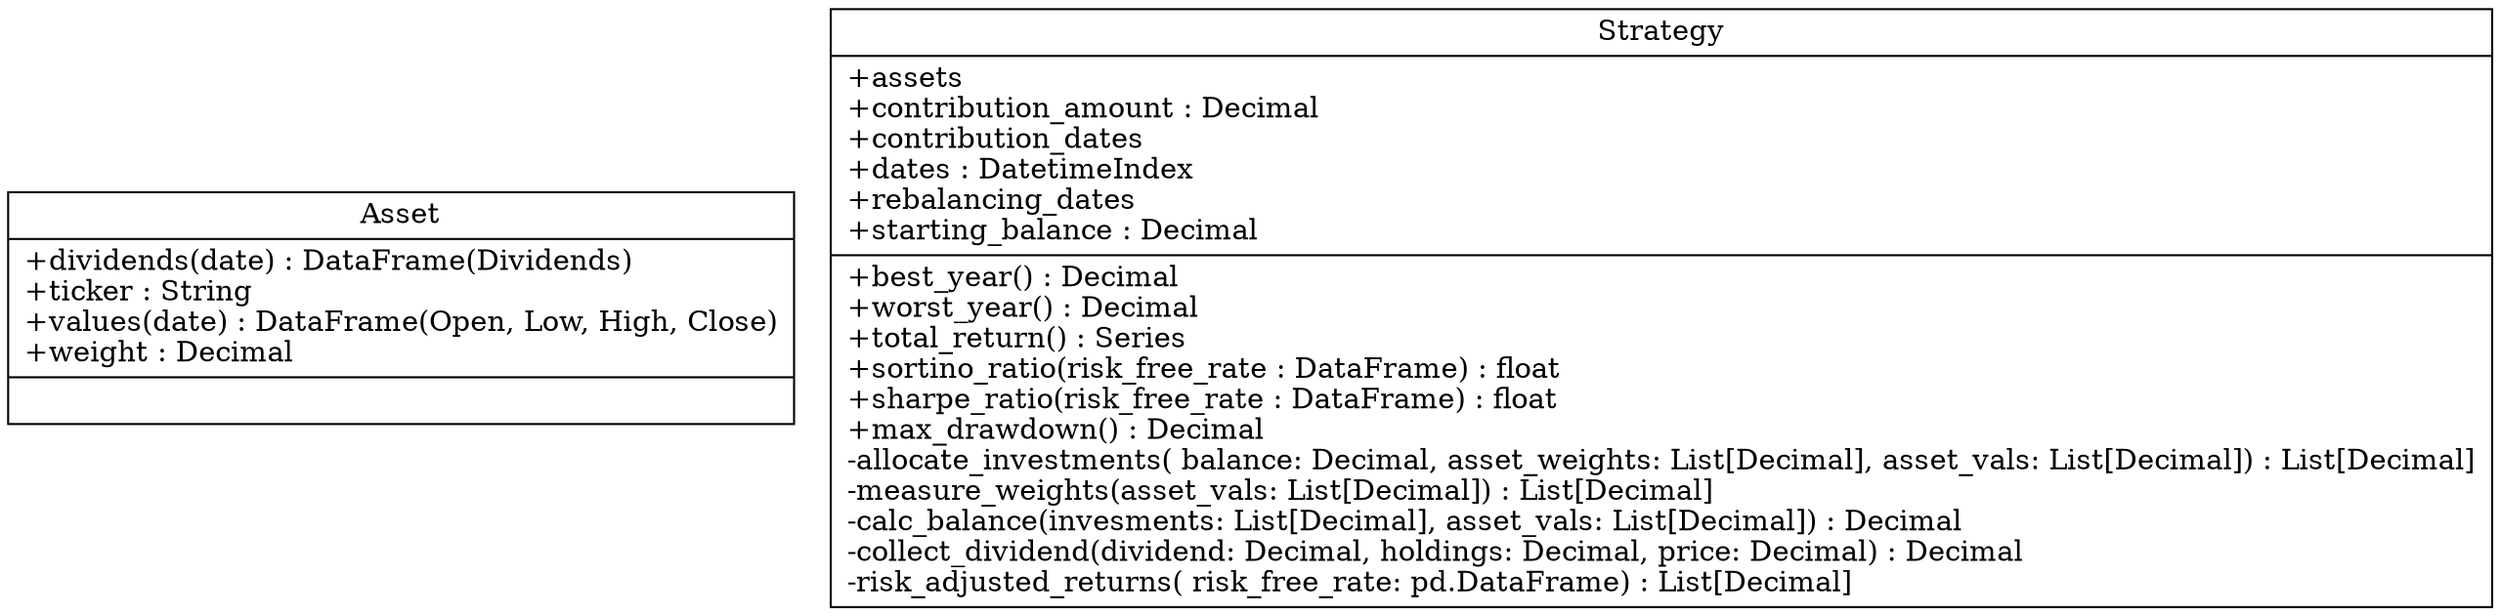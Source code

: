 digraph "classes" {
charset="utf-8"
rankdir=BT
"0" [label="{Asset|+dividends(date) : DataFrame(Dividends)\l+ticker : String\l+values(date) : DataFrame(Open, Low, High, Close)\l+weight : Decimal\l|}", shape="record"];
"1" [label="{Strategy|+assets\l+contribution_amount : Decimal\l+contribution_dates\l+dates : DatetimeIndex\l+rebalancing_dates\l+starting_balance : Decimal\l|+best_year() : Decimal\l+worst_year() : Decimal\l+total_return() : Series\l+sortino_ratio(risk_free_rate : DataFrame) : float\l+sharpe_ratio(risk_free_rate : DataFrame) : float\l+max_drawdown() : Decimal\l-allocate_investments(
    balance: Decimal, asset_weights: List[Decimal], asset_vals: List[Decimal]) : List[Decimal]\l-measure_weights(asset_vals: List[Decimal]) : List[Decimal]\l-calc_balance(invesments: List[Decimal], asset_vals: List[Decimal]) : Decimal\l-collect_dividend(dividend: Decimal, holdings: Decimal, price: Decimal) : Decimal\l-risk_adjusted_returns(
    risk_free_rate: pd.DataFrame
) : List[Decimal]\l}", shape="record"];

}

